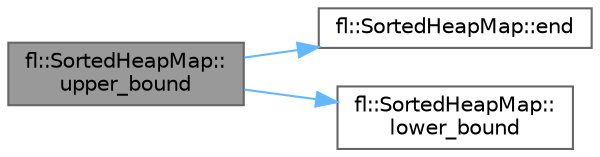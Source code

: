 digraph "fl::SortedHeapMap::upper_bound"
{
 // LATEX_PDF_SIZE
  bgcolor="transparent";
  edge [fontname=Helvetica,fontsize=10,labelfontname=Helvetica,labelfontsize=10];
  node [fontname=Helvetica,fontsize=10,shape=box,height=0.2,width=0.4];
  rankdir="LR";
  Node1 [id="Node000001",label="fl::SortedHeapMap::\lupper_bound",height=0.2,width=0.4,color="gray40", fillcolor="grey60", style="filled", fontcolor="black",tooltip=" "];
  Node1 -> Node2 [id="edge1_Node000001_Node000002",color="steelblue1",style="solid",tooltip=" "];
  Node2 [id="Node000002",label="fl::SortedHeapMap::end",height=0.2,width=0.4,color="grey40", fillcolor="white", style="filled",URL="$dc/d45/classfl_1_1_sorted_heap_map.html#a3f3869508af03f1c0a8d00e1b96143d1",tooltip=" "];
  Node1 -> Node3 [id="edge2_Node000001_Node000003",color="steelblue1",style="solid",tooltip=" "];
  Node3 [id="Node000003",label="fl::SortedHeapMap::\llower_bound",height=0.2,width=0.4,color="grey40", fillcolor="white", style="filled",URL="$dc/d45/classfl_1_1_sorted_heap_map.html#a60666484d2439fb2fb38e92379405852",tooltip=" "];
}
